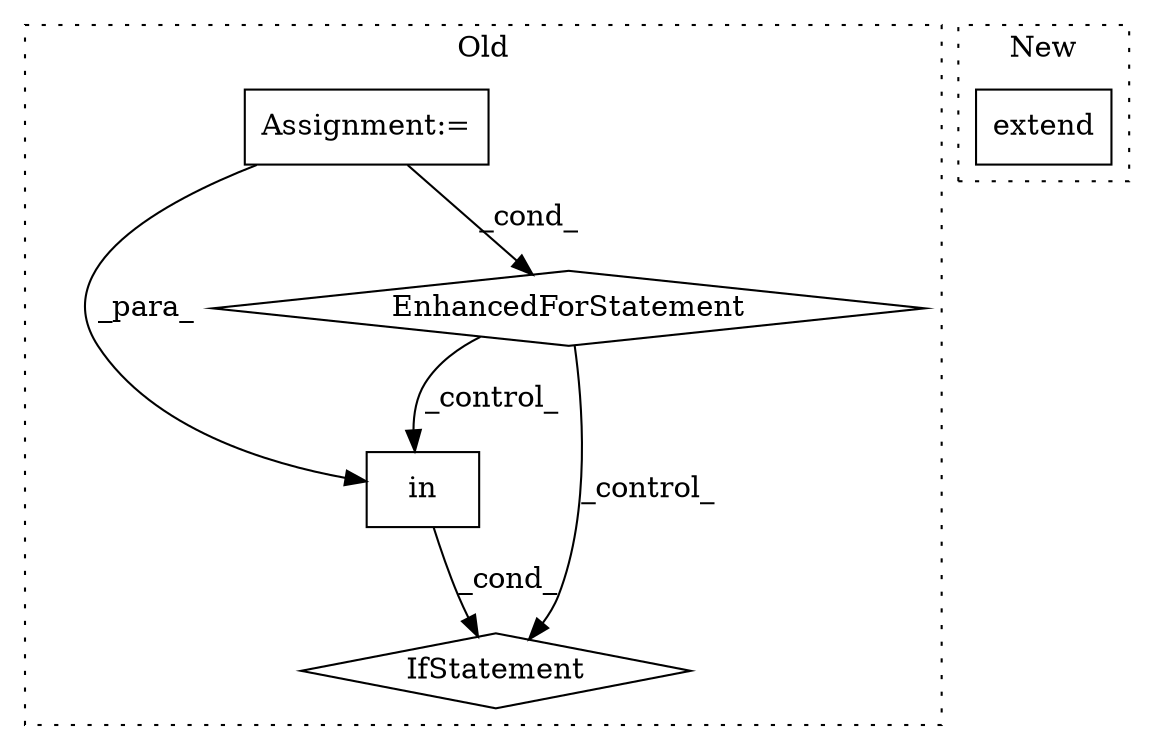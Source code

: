 digraph G {
subgraph cluster0 {
1 [label="in" a="105" s="25803" l="41" shape="box"];
3 [label="IfStatement" a="25" s="25778,25844" l="25,2" shape="diamond"];
4 [label="Assignment:=" a="7" s="25655,25764" l="86,2" shape="box"];
5 [label="EnhancedForStatement" a="70" s="25655,25764" l="86,2" shape="diamond"];
label = "Old";
style="dotted";
}
subgraph cluster1 {
2 [label="extend" a="32" s="25593,25799" l="18,-3" shape="box"];
label = "New";
style="dotted";
}
1 -> 3 [label="_cond_"];
4 -> 1 [label="_para_"];
4 -> 5 [label="_cond_"];
5 -> 1 [label="_control_"];
5 -> 3 [label="_control_"];
}